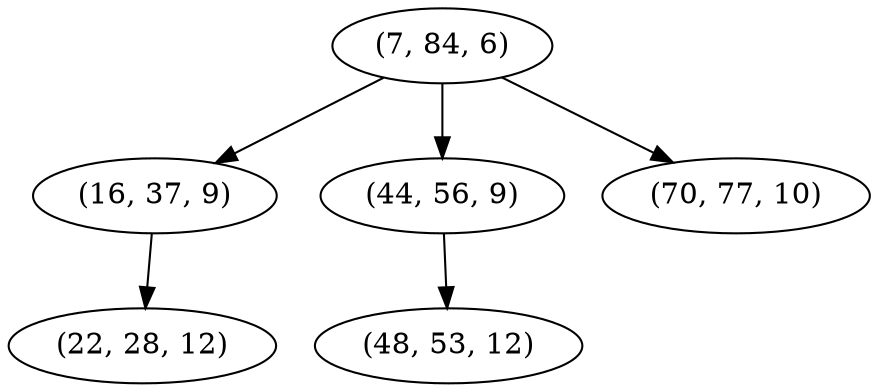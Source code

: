 digraph tree {
    "(7, 84, 6)";
    "(16, 37, 9)";
    "(22, 28, 12)";
    "(44, 56, 9)";
    "(48, 53, 12)";
    "(70, 77, 10)";
    "(7, 84, 6)" -> "(16, 37, 9)";
    "(7, 84, 6)" -> "(44, 56, 9)";
    "(7, 84, 6)" -> "(70, 77, 10)";
    "(16, 37, 9)" -> "(22, 28, 12)";
    "(44, 56, 9)" -> "(48, 53, 12)";
}
